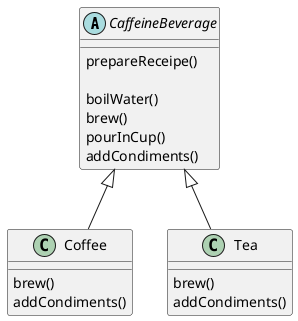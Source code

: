 @startuml
abstract class CaffeineBeverage {
    prepareReceipe()
    
    boilWater()
    brew()
    pourInCup()
    addCondiments()
}

class Coffee extends CaffeineBeverage {
    brew()
    addCondiments()
}

class Tea extends CaffeineBeverage {
    brew()
    addCondiments()
}
@enduml